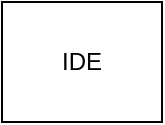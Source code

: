 <mxfile version="14.5.1" type="device"><diagram id="pMQrLWuD03EtJvTEKBwq" name="Page-1"><mxGraphModel dx="1422" dy="812" grid="1" gridSize="10" guides="1" tooltips="1" connect="1" arrows="1" fold="1" page="1" pageScale="1" pageWidth="850" pageHeight="1100" math="0" shadow="0"><root><mxCell id="0"/><mxCell id="1" parent="0"/><mxCell id="nKJuFVu75ezeWzeIC-41-1" value="IDE" style="rounded=0;whiteSpace=wrap;html=1;" vertex="1" parent="1"><mxGeometry x="290" y="230" width="80" height="60" as="geometry"/></mxCell></root></mxGraphModel></diagram></mxfile>